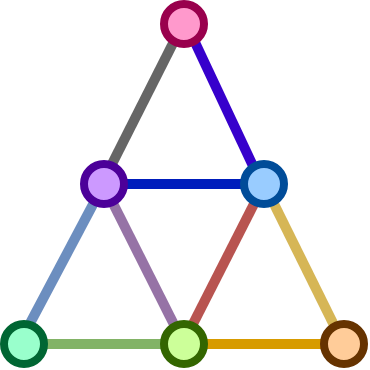 <mxfile version="25.0.3">
  <diagram name="Page-1" id="QuzEDG3wZpIFDUi_jIz6">
    <mxGraphModel dx="470" dy="262" grid="1" gridSize="10" guides="1" tooltips="1" connect="1" arrows="1" fold="1" page="1" pageScale="1" pageWidth="1169" pageHeight="827" math="0" shadow="0">
      <root>
        <mxCell id="0" />
        <mxCell id="1" parent="0" />
        <mxCell id="kismpxpKGvEon13BLpL3-2" value="" style="endArrow=none;html=1;rounded=0;strokeWidth=5;strokeColor=#666666;exitX=0.5;exitY=0;exitDx=0;exitDy=0;entryX=0.279;entryY=0.875;entryDx=0;entryDy=0;entryPerimeter=0;fillColor=#f5f5f5;" edge="1" parent="1" target="ItwXcw8n19wjEmGf4p3s-1">
          <mxGeometry width="50" height="50" relative="1" as="geometry">
            <mxPoint x="364" y="230" as="sourcePoint" />
            <mxPoint x="400" y="190" as="targetPoint" />
          </mxGeometry>
        </mxCell>
        <mxCell id="kismpxpKGvEon13BLpL3-4" value="" style="endArrow=none;html=1;rounded=0;strokeWidth=5;strokeColor=#b85450;exitX=0.721;exitY=0.007;exitDx=0;exitDy=0;entryX=0.262;entryY=0.974;entryDx=0;entryDy=0;entryPerimeter=0;exitPerimeter=0;fillColor=#f8cecc;" edge="1" parent="1" source="ItwXcw8n19wjEmGf4p3s-6" target="ItwXcw8n19wjEmGf4p3s-4">
          <mxGeometry width="50" height="50" relative="1" as="geometry">
            <mxPoint x="374" y="240" as="sourcePoint" />
            <mxPoint x="403" y="177" as="targetPoint" />
          </mxGeometry>
        </mxCell>
        <mxCell id="kismpxpKGvEon13BLpL3-5" value="" style="endArrow=none;html=1;rounded=0;strokeWidth=5;strokeColor=#3700CC;exitX=0.213;exitY=0.023;exitDx=0;exitDy=0;entryX=0.705;entryY=0.81;entryDx=0;entryDy=0;exitPerimeter=0;entryPerimeter=0;fillColor=#6a00ff;" edge="1" parent="1" source="ItwXcw8n19wjEmGf4p3s-4" target="ItwXcw8n19wjEmGf4p3s-1">
          <mxGeometry width="50" height="50" relative="1" as="geometry">
            <mxPoint x="384" y="250" as="sourcePoint" />
            <mxPoint x="413" y="187" as="targetPoint" />
          </mxGeometry>
        </mxCell>
        <mxCell id="kismpxpKGvEon13BLpL3-6" value="" style="endArrow=none;html=1;rounded=0;strokeWidth=5;strokeColor=#d79b00;exitX=1;exitY=0.5;exitDx=0;exitDy=0;entryX=0;entryY=0.5;entryDx=0;entryDy=0;fillColor=#ffe6cc;" edge="1" parent="1" source="ItwXcw8n19wjEmGf4p3s-6" target="ItwXcw8n19wjEmGf4p3s-7">
          <mxGeometry width="50" height="50" relative="1" as="geometry">
            <mxPoint x="394" y="260" as="sourcePoint" />
            <mxPoint x="423" y="197" as="targetPoint" />
          </mxGeometry>
        </mxCell>
        <mxCell id="kismpxpKGvEon13BLpL3-7" value="" style="endArrow=none;html=1;rounded=0;strokeWidth=5;strokeColor=#d6b656;entryX=0.279;entryY=0.089;entryDx=0;entryDy=0;exitX=0.689;exitY=0.875;exitDx=0;exitDy=0;exitPerimeter=0;entryPerimeter=0;fillColor=#fff2cc;" edge="1" parent="1" source="ItwXcw8n19wjEmGf4p3s-4" target="ItwXcw8n19wjEmGf4p3s-7">
          <mxGeometry width="50" height="50" relative="1" as="geometry">
            <mxPoint x="440" y="250" as="sourcePoint" />
            <mxPoint x="433" y="207" as="targetPoint" />
          </mxGeometry>
        </mxCell>
        <mxCell id="kismpxpKGvEon13BLpL3-8" value="" style="endArrow=none;html=1;rounded=0;strokeWidth=5;strokeColor=#001DBC;entryX=1;entryY=0.5;entryDx=0;entryDy=0;fillColor=#0050ef;" edge="1" parent="1" target="ItwXcw8n19wjEmGf4p3s-3">
          <mxGeometry width="50" height="50" relative="1" as="geometry">
            <mxPoint x="430" y="240" as="sourcePoint" />
            <mxPoint x="443" y="217" as="targetPoint" />
          </mxGeometry>
        </mxCell>
        <mxCell id="kismpxpKGvEon13BLpL3-9" value="" style="endArrow=none;html=1;rounded=0;strokeWidth=5;strokeColor=#9673a6;exitX=0.246;exitY=0.007;exitDx=0;exitDy=0;entryX=0.721;entryY=0.974;entryDx=0;entryDy=0;exitPerimeter=0;entryPerimeter=0;fillColor=#e1d5e7;" edge="1" parent="1" source="ItwXcw8n19wjEmGf4p3s-6" target="ItwXcw8n19wjEmGf4p3s-3">
          <mxGeometry width="50" height="50" relative="1" as="geometry">
            <mxPoint x="424" y="290" as="sourcePoint" />
            <mxPoint x="453" y="227" as="targetPoint" />
          </mxGeometry>
        </mxCell>
        <mxCell id="kismpxpKGvEon13BLpL3-10" value="" style="endArrow=none;html=1;rounded=0;strokeWidth=5;strokeColor=#82b366;exitX=0;exitY=0.5;exitDx=0;exitDy=0;entryX=1;entryY=0.5;entryDx=0;entryDy=0;fillColor=#d5e8d4;" edge="1" parent="1" source="ItwXcw8n19wjEmGf4p3s-6" target="ItwXcw8n19wjEmGf4p3s-5">
          <mxGeometry width="50" height="50" relative="1" as="geometry">
            <mxPoint x="434" y="300" as="sourcePoint" />
            <mxPoint x="380" y="250" as="targetPoint" />
          </mxGeometry>
        </mxCell>
        <mxCell id="kismpxpKGvEon13BLpL3-11" value="" style="endArrow=none;html=1;rounded=0;strokeWidth=5;strokeColor=#6c8ebf;entryX=0.262;entryY=0.941;entryDx=0;entryDy=0;exitX=0.656;exitY=-0.026;exitDx=0;exitDy=0;exitPerimeter=0;entryPerimeter=0;fillColor=#dae8fc;" edge="1" parent="1" source="ItwXcw8n19wjEmGf4p3s-5" target="ItwXcw8n19wjEmGf4p3s-3">
          <mxGeometry width="50" height="50" relative="1" as="geometry">
            <mxPoint x="320" y="310" as="sourcePoint" />
            <mxPoint x="473" y="247" as="targetPoint" />
          </mxGeometry>
        </mxCell>
        <mxCell id="ItwXcw8n19wjEmGf4p3s-6" value="" style="ellipse;whiteSpace=wrap;html=1;aspect=fixed;rotation=0;fillColor=#CCFF99;strokeColor=#336600;strokeWidth=4;" parent="1" vertex="1">
          <mxGeometry x="390" y="310" width="20" height="20" as="geometry" />
        </mxCell>
        <mxCell id="ItwXcw8n19wjEmGf4p3s-7" value="" style="ellipse;whiteSpace=wrap;html=1;aspect=fixed;rotation=0;fillColor=#FFCC99;strokeColor=#663300;strokeWidth=4;" parent="1" vertex="1">
          <mxGeometry x="470" y="310" width="20" height="20" as="geometry" />
        </mxCell>
        <mxCell id="ItwXcw8n19wjEmGf4p3s-4" value="" style="ellipse;whiteSpace=wrap;html=1;aspect=fixed;rotation=0;fillColor=#99CCFF;strokeColor=#004C99;strokeWidth=4;" parent="1" vertex="1">
          <mxGeometry x="430" y="230" width="20" height="20" as="geometry" />
        </mxCell>
        <mxCell id="ItwXcw8n19wjEmGf4p3s-3" value="" style="ellipse;whiteSpace=wrap;html=1;aspect=fixed;rotation=0;fillColor=#CC99FF;strokeColor=#4C0099;strokeWidth=4;" parent="1" vertex="1">
          <mxGeometry x="350" y="230" width="20" height="20" as="geometry" />
        </mxCell>
        <mxCell id="ItwXcw8n19wjEmGf4p3s-1" value="" style="ellipse;whiteSpace=wrap;html=1;aspect=fixed;rotation=0;fillColor=#FF99CC;strokeColor=#99004D;strokeWidth=4;" parent="1" vertex="1">
          <mxGeometry x="390" y="150" width="20" height="20" as="geometry" />
        </mxCell>
        <mxCell id="ItwXcw8n19wjEmGf4p3s-5" value="" style="ellipse;whiteSpace=wrap;html=1;aspect=fixed;rotation=0;fillColor=#99FFCC;strokeColor=#006633;strokeWidth=4;" parent="1" vertex="1">
          <mxGeometry x="310" y="310" width="20" height="20" as="geometry" />
        </mxCell>
      </root>
    </mxGraphModel>
  </diagram>
</mxfile>
